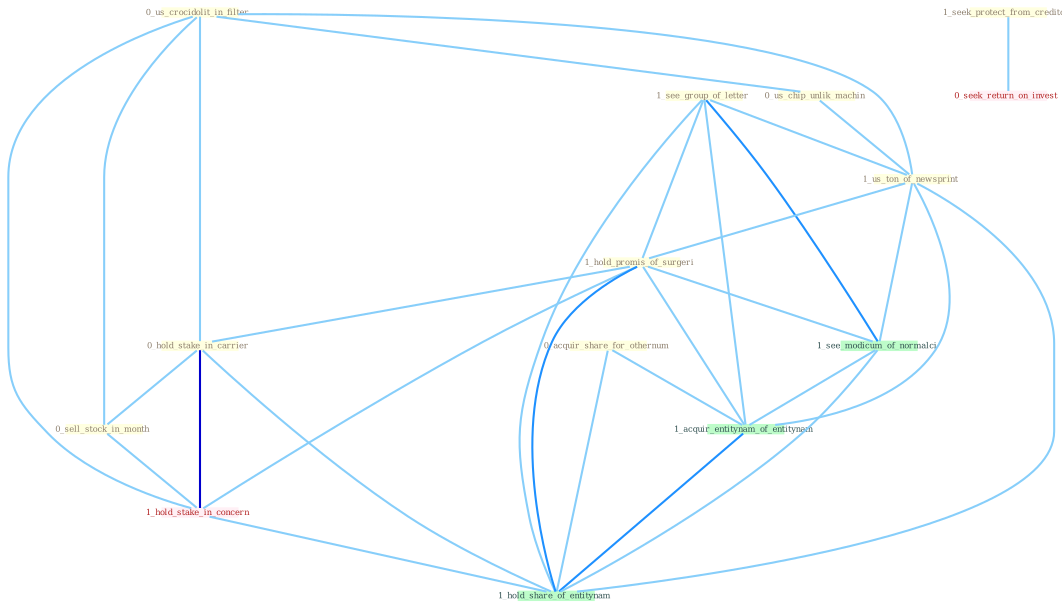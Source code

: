 Graph G{ 
    node
    [shape=polygon,style=filled,width=.5,height=.06,color="#BDFCC9",fixedsize=true,fontsize=4,
    fontcolor="#2f4f4f"];
    {node
    [color="#ffffe0", fontcolor="#8b7d6b"] "0_acquir_share_for_othernum " "0_us_crocidolit_in_filter " "1_see_group_of_letter " "0_us_chip_unlik_machin " "1_us_ton_of_newsprint " "1_hold_promis_of_surgeri " "1_seek_protect_from_creditor " "0_hold_stake_in_carrier " "0_sell_stock_in_month "}
{node [color="#fff0f5", fontcolor="#b22222"] "1_hold_stake_in_concern " "0_seek_return_on_invest "}
edge [color="#B0E2FF"];

	"0_acquir_share_for_othernum " -- "1_acquir_entitynam_of_entitynam " [w="1", color="#87cefa" ];
	"0_acquir_share_for_othernum " -- "1_hold_share_of_entitynam " [w="1", color="#87cefa" ];
	"0_us_crocidolit_in_filter " -- "0_us_chip_unlik_machin " [w="1", color="#87cefa" ];
	"0_us_crocidolit_in_filter " -- "1_us_ton_of_newsprint " [w="1", color="#87cefa" ];
	"0_us_crocidolit_in_filter " -- "0_hold_stake_in_carrier " [w="1", color="#87cefa" ];
	"0_us_crocidolit_in_filter " -- "0_sell_stock_in_month " [w="1", color="#87cefa" ];
	"0_us_crocidolit_in_filter " -- "1_hold_stake_in_concern " [w="1", color="#87cefa" ];
	"1_see_group_of_letter " -- "1_us_ton_of_newsprint " [w="1", color="#87cefa" ];
	"1_see_group_of_letter " -- "1_hold_promis_of_surgeri " [w="1", color="#87cefa" ];
	"1_see_group_of_letter " -- "1_see_modicum_of_normalci " [w="2", color="#1e90ff" , len=0.8];
	"1_see_group_of_letter " -- "1_acquir_entitynam_of_entitynam " [w="1", color="#87cefa" ];
	"1_see_group_of_letter " -- "1_hold_share_of_entitynam " [w="1", color="#87cefa" ];
	"0_us_chip_unlik_machin " -- "1_us_ton_of_newsprint " [w="1", color="#87cefa" ];
	"1_us_ton_of_newsprint " -- "1_hold_promis_of_surgeri " [w="1", color="#87cefa" ];
	"1_us_ton_of_newsprint " -- "1_see_modicum_of_normalci " [w="1", color="#87cefa" ];
	"1_us_ton_of_newsprint " -- "1_acquir_entitynam_of_entitynam " [w="1", color="#87cefa" ];
	"1_us_ton_of_newsprint " -- "1_hold_share_of_entitynam " [w="1", color="#87cefa" ];
	"1_hold_promis_of_surgeri " -- "0_hold_stake_in_carrier " [w="1", color="#87cefa" ];
	"1_hold_promis_of_surgeri " -- "1_hold_stake_in_concern " [w="1", color="#87cefa" ];
	"1_hold_promis_of_surgeri " -- "1_see_modicum_of_normalci " [w="1", color="#87cefa" ];
	"1_hold_promis_of_surgeri " -- "1_acquir_entitynam_of_entitynam " [w="1", color="#87cefa" ];
	"1_hold_promis_of_surgeri " -- "1_hold_share_of_entitynam " [w="2", color="#1e90ff" , len=0.8];
	"1_seek_protect_from_creditor " -- "0_seek_return_on_invest " [w="1", color="#87cefa" ];
	"0_hold_stake_in_carrier " -- "0_sell_stock_in_month " [w="1", color="#87cefa" ];
	"0_hold_stake_in_carrier " -- "1_hold_stake_in_concern " [w="3", color="#0000cd" , len=0.6];
	"0_hold_stake_in_carrier " -- "1_hold_share_of_entitynam " [w="1", color="#87cefa" ];
	"0_sell_stock_in_month " -- "1_hold_stake_in_concern " [w="1", color="#87cefa" ];
	"1_hold_stake_in_concern " -- "1_hold_share_of_entitynam " [w="1", color="#87cefa" ];
	"1_see_modicum_of_normalci " -- "1_acquir_entitynam_of_entitynam " [w="1", color="#87cefa" ];
	"1_see_modicum_of_normalci " -- "1_hold_share_of_entitynam " [w="1", color="#87cefa" ];
	"1_acquir_entitynam_of_entitynam " -- "1_hold_share_of_entitynam " [w="2", color="#1e90ff" , len=0.8];
}